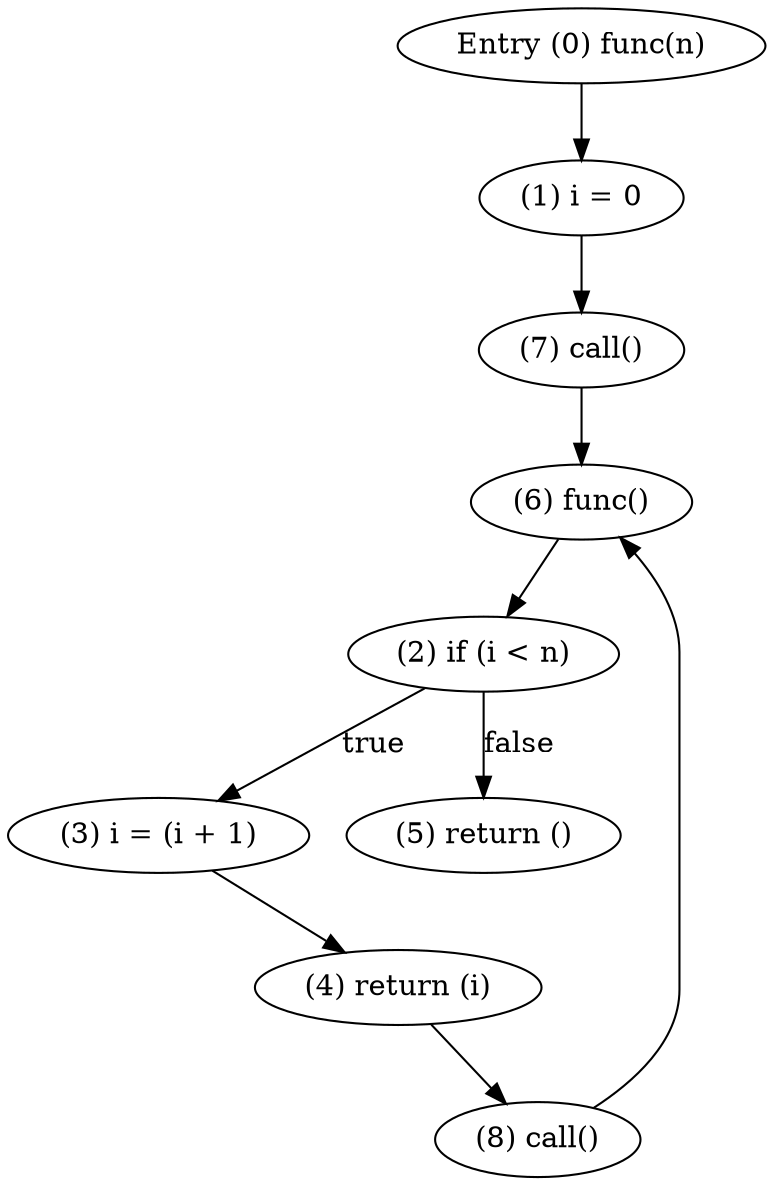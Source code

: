 digraph {
    0 [ label = "Entry (0) func(n)" ]
    1 [ label = "(1) i = 0" ]
    2 [ label = "(2) if (i < n)" ]
    3 [ label = "(3) i = (i + 1)" ]
    4 [ label = "(4) return (i)" ]
    5 [ label = "(5) return ()" ]
    6 [ label = "(6) func()" ]
    7 [ label = "(7) call()" ]
    8 [ label = "(8) call()" ]
    0 -> 1 [ label = "" ]
    1 -> 7 [ label = "" ]
    2 -> 5 [ label = "false" ]
    2 -> 3 [ label = "true" ]
    3 -> 4 [ label = "" ]
    4 -> 8 [ label = "" ]
    6 -> 2 [ label = "" ]
    7 -> 6 [ label = "" ]
    8 -> 6 [ label = "" ]
}
